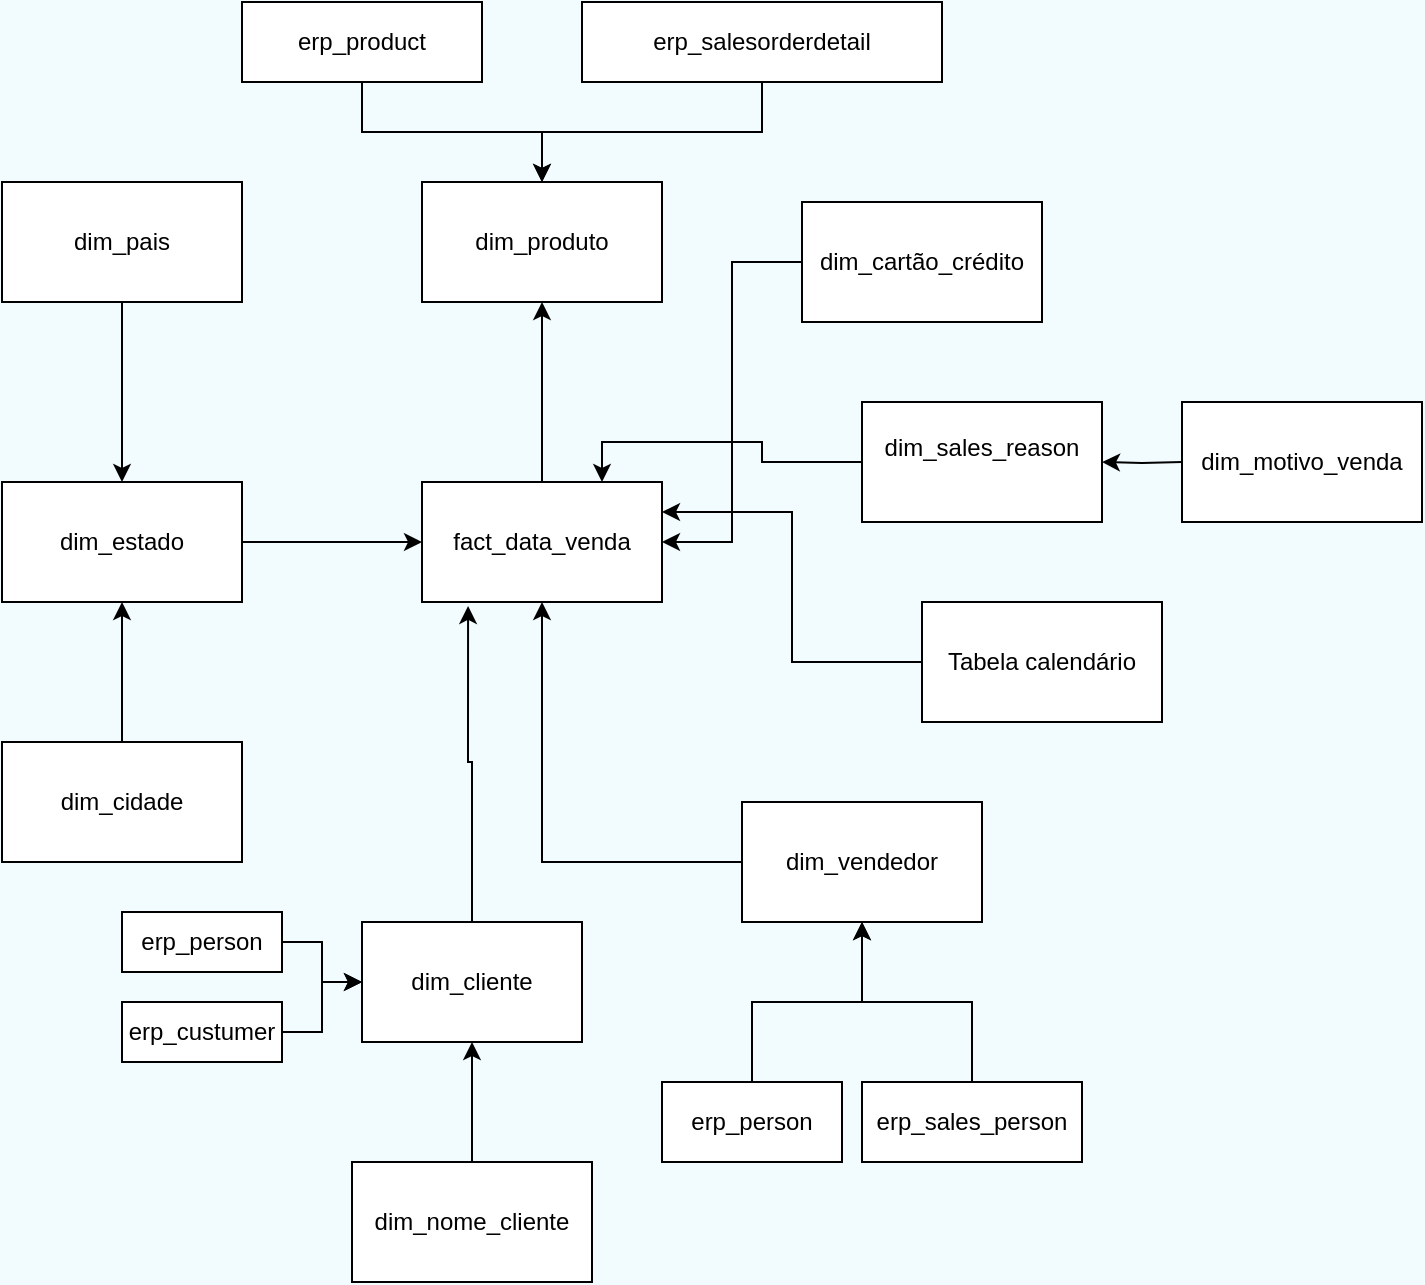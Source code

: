 <mxfile version="24.7.6">
  <diagram name="Page-1" id="5f0bae14-7c28-e335-631c-24af17079c00">
    <mxGraphModel dx="1687" dy="868" grid="1" gridSize="10" guides="1" tooltips="1" connect="1" arrows="1" fold="1" page="1" pageScale="1" pageWidth="1100" pageHeight="850" background="#F2FCFF" math="0" shadow="0">
      <root>
        <mxCell id="0" />
        <mxCell id="1" parent="0" />
        <mxCell id="myV66OYVbwijSao33VMG-17" value="" style="edgeStyle=orthogonalEdgeStyle;rounded=0;orthogonalLoop=1;jettySize=auto;html=1;" edge="1" parent="1" source="myV66OYVbwijSao33VMG-2" target="myV66OYVbwijSao33VMG-6">
          <mxGeometry relative="1" as="geometry" />
        </mxCell>
        <mxCell id="myV66OYVbwijSao33VMG-2" value="dim_estado" style="rounded=0;whiteSpace=wrap;html=1;" vertex="1" parent="1">
          <mxGeometry x="240" y="320" width="120" height="60" as="geometry" />
        </mxCell>
        <mxCell id="myV66OYVbwijSao33VMG-18" value="" style="edgeStyle=orthogonalEdgeStyle;rounded=0;orthogonalLoop=1;jettySize=auto;html=1;" edge="1" parent="1" source="myV66OYVbwijSao33VMG-3" target="myV66OYVbwijSao33VMG-2">
          <mxGeometry relative="1" as="geometry" />
        </mxCell>
        <mxCell id="myV66OYVbwijSao33VMG-3" value="dim_cidade" style="rounded=0;whiteSpace=wrap;html=1;" vertex="1" parent="1">
          <mxGeometry x="240" y="450" width="120" height="60" as="geometry" />
        </mxCell>
        <mxCell id="myV66OYVbwijSao33VMG-4" value="dim_cliente" style="rounded=0;whiteSpace=wrap;html=1;" vertex="1" parent="1">
          <mxGeometry x="420" y="540" width="110" height="60" as="geometry" />
        </mxCell>
        <mxCell id="myV66OYVbwijSao33VMG-32" style="edgeStyle=orthogonalEdgeStyle;rounded=0;orthogonalLoop=1;jettySize=auto;html=1;entryX=1;entryY=0.5;entryDx=0;entryDy=0;" edge="1" parent="1" source="myV66OYVbwijSao33VMG-5" target="myV66OYVbwijSao33VMG-6">
          <mxGeometry relative="1" as="geometry" />
        </mxCell>
        <mxCell id="myV66OYVbwijSao33VMG-5" value="dim_cartão_crédito" style="rounded=0;whiteSpace=wrap;html=1;" vertex="1" parent="1">
          <mxGeometry x="640" y="180" width="120" height="60" as="geometry" />
        </mxCell>
        <mxCell id="myV66OYVbwijSao33VMG-20" value="" style="edgeStyle=orthogonalEdgeStyle;rounded=0;orthogonalLoop=1;jettySize=auto;html=1;" edge="1" parent="1" source="myV66OYVbwijSao33VMG-6" target="myV66OYVbwijSao33VMG-10">
          <mxGeometry relative="1" as="geometry" />
        </mxCell>
        <mxCell id="myV66OYVbwijSao33VMG-6" value="fact_data_venda" style="rounded=0;whiteSpace=wrap;html=1;" vertex="1" parent="1">
          <mxGeometry x="450" y="320" width="120" height="60" as="geometry" />
        </mxCell>
        <mxCell id="myV66OYVbwijSao33VMG-31" style="edgeStyle=orthogonalEdgeStyle;rounded=0;orthogonalLoop=1;jettySize=auto;html=1;entryX=0.75;entryY=0;entryDx=0;entryDy=0;" edge="1" parent="1" source="myV66OYVbwijSao33VMG-7" target="myV66OYVbwijSao33VMG-6">
          <mxGeometry relative="1" as="geometry" />
        </mxCell>
        <mxCell id="myV66OYVbwijSao33VMG-7" value="dim_sales_reason&lt;div&gt;&lt;br&gt;&lt;/div&gt;" style="rounded=0;whiteSpace=wrap;html=1;" vertex="1" parent="1">
          <mxGeometry x="670" y="280" width="120" height="60" as="geometry" />
        </mxCell>
        <mxCell id="myV66OYVbwijSao33VMG-26" style="edgeStyle=orthogonalEdgeStyle;rounded=0;orthogonalLoop=1;jettySize=auto;html=1;" edge="1" parent="1" source="myV66OYVbwijSao33VMG-8" target="myV66OYVbwijSao33VMG-6">
          <mxGeometry relative="1" as="geometry" />
        </mxCell>
        <mxCell id="myV66OYVbwijSao33VMG-8" value="dim_vendedor" style="rounded=0;whiteSpace=wrap;html=1;" vertex="1" parent="1">
          <mxGeometry x="610" y="480" width="120" height="60" as="geometry" />
        </mxCell>
        <mxCell id="myV66OYVbwijSao33VMG-27" style="edgeStyle=orthogonalEdgeStyle;rounded=0;orthogonalLoop=1;jettySize=auto;html=1;entryX=1;entryY=0.25;entryDx=0;entryDy=0;" edge="1" parent="1" source="myV66OYVbwijSao33VMG-9" target="myV66OYVbwijSao33VMG-6">
          <mxGeometry relative="1" as="geometry" />
        </mxCell>
        <mxCell id="myV66OYVbwijSao33VMG-9" value="Tabela calendário" style="rounded=0;whiteSpace=wrap;html=1;" vertex="1" parent="1">
          <mxGeometry x="700" y="380" width="120" height="60" as="geometry" />
        </mxCell>
        <mxCell id="myV66OYVbwijSao33VMG-10" value="dim_produto" style="rounded=0;whiteSpace=wrap;html=1;" vertex="1" parent="1">
          <mxGeometry x="450" y="170" width="120" height="60" as="geometry" />
        </mxCell>
        <mxCell id="myV66OYVbwijSao33VMG-14" value="" style="edgeStyle=orthogonalEdgeStyle;rounded=0;orthogonalLoop=1;jettySize=auto;html=1;" edge="1" parent="1" source="myV66OYVbwijSao33VMG-11" target="myV66OYVbwijSao33VMG-2">
          <mxGeometry relative="1" as="geometry" />
        </mxCell>
        <mxCell id="myV66OYVbwijSao33VMG-11" value="dim_pais" style="rounded=0;whiteSpace=wrap;html=1;" vertex="1" parent="1">
          <mxGeometry x="240" y="170" width="120" height="60" as="geometry" />
        </mxCell>
        <mxCell id="myV66OYVbwijSao33VMG-22" value="" style="edgeStyle=orthogonalEdgeStyle;rounded=0;orthogonalLoop=1;jettySize=auto;html=1;" edge="1" parent="1" source="myV66OYVbwijSao33VMG-12" target="myV66OYVbwijSao33VMG-4">
          <mxGeometry relative="1" as="geometry" />
        </mxCell>
        <mxCell id="myV66OYVbwijSao33VMG-12" value="dim_nome_cliente" style="rounded=0;whiteSpace=wrap;html=1;" vertex="1" parent="1">
          <mxGeometry x="415" y="660" width="120" height="60" as="geometry" />
        </mxCell>
        <mxCell id="myV66OYVbwijSao33VMG-23" value="" style="edgeStyle=orthogonalEdgeStyle;rounded=0;orthogonalLoop=1;jettySize=auto;html=1;" edge="1" parent="1" target="myV66OYVbwijSao33VMG-7">
          <mxGeometry relative="1" as="geometry">
            <mxPoint x="830" y="310" as="sourcePoint" />
          </mxGeometry>
        </mxCell>
        <mxCell id="myV66OYVbwijSao33VMG-13" value="&lt;div&gt;dim_motivo_venda&lt;/div&gt;" style="rounded=0;whiteSpace=wrap;html=1;" vertex="1" parent="1">
          <mxGeometry x="830" y="280" width="120" height="60" as="geometry" />
        </mxCell>
        <mxCell id="myV66OYVbwijSao33VMG-35" style="edgeStyle=orthogonalEdgeStyle;rounded=0;orthogonalLoop=1;jettySize=auto;html=1;entryX=0.192;entryY=1.033;entryDx=0;entryDy=0;entryPerimeter=0;" edge="1" parent="1" source="myV66OYVbwijSao33VMG-4" target="myV66OYVbwijSao33VMG-6">
          <mxGeometry relative="1" as="geometry" />
        </mxCell>
        <mxCell id="myV66OYVbwijSao33VMG-49" style="edgeStyle=orthogonalEdgeStyle;rounded=0;orthogonalLoop=1;jettySize=auto;html=1;entryX=0.5;entryY=0;entryDx=0;entryDy=0;" edge="1" parent="1" source="myV66OYVbwijSao33VMG-36" target="myV66OYVbwijSao33VMG-10">
          <mxGeometry relative="1" as="geometry" />
        </mxCell>
        <mxCell id="myV66OYVbwijSao33VMG-36" value="erp_product" style="rounded=0;whiteSpace=wrap;html=1;" vertex="1" parent="1">
          <mxGeometry x="360" y="80" width="120" height="40" as="geometry" />
        </mxCell>
        <mxCell id="myV66OYVbwijSao33VMG-51" style="edgeStyle=orthogonalEdgeStyle;rounded=0;orthogonalLoop=1;jettySize=auto;html=1;entryX=0.5;entryY=0;entryDx=0;entryDy=0;" edge="1" parent="1" source="myV66OYVbwijSao33VMG-37" target="myV66OYVbwijSao33VMG-10">
          <mxGeometry relative="1" as="geometry" />
        </mxCell>
        <mxCell id="myV66OYVbwijSao33VMG-37" value="erp_salesorderdetail" style="rounded=0;whiteSpace=wrap;html=1;" vertex="1" parent="1">
          <mxGeometry x="530" y="80" width="180" height="40" as="geometry" />
        </mxCell>
        <mxCell id="myV66OYVbwijSao33VMG-55" style="edgeStyle=orthogonalEdgeStyle;rounded=0;orthogonalLoop=1;jettySize=auto;html=1;entryX=0.5;entryY=1;entryDx=0;entryDy=0;" edge="1" parent="1" source="myV66OYVbwijSao33VMG-52" target="myV66OYVbwijSao33VMG-8">
          <mxGeometry relative="1" as="geometry" />
        </mxCell>
        <mxCell id="myV66OYVbwijSao33VMG-52" value="erp_person" style="rounded=0;whiteSpace=wrap;html=1;" vertex="1" parent="1">
          <mxGeometry x="570" y="620" width="90" height="40" as="geometry" />
        </mxCell>
        <mxCell id="myV66OYVbwijSao33VMG-64" style="edgeStyle=orthogonalEdgeStyle;rounded=0;orthogonalLoop=1;jettySize=auto;html=1;" edge="1" parent="1" source="myV66OYVbwijSao33VMG-53" target="myV66OYVbwijSao33VMG-8">
          <mxGeometry relative="1" as="geometry" />
        </mxCell>
        <mxCell id="myV66OYVbwijSao33VMG-53" value="erp_sales_person" style="rounded=0;whiteSpace=wrap;html=1;" vertex="1" parent="1">
          <mxGeometry x="670" y="620" width="110" height="40" as="geometry" />
        </mxCell>
        <mxCell id="myV66OYVbwijSao33VMG-62" value="" style="edgeStyle=orthogonalEdgeStyle;rounded=0;orthogonalLoop=1;jettySize=auto;html=1;" edge="1" parent="1" source="myV66OYVbwijSao33VMG-59" target="myV66OYVbwijSao33VMG-4">
          <mxGeometry relative="1" as="geometry" />
        </mxCell>
        <mxCell id="myV66OYVbwijSao33VMG-59" value="erp_person" style="rounded=0;whiteSpace=wrap;html=1;" vertex="1" parent="1">
          <mxGeometry x="300" y="535" width="80" height="30" as="geometry" />
        </mxCell>
        <mxCell id="myV66OYVbwijSao33VMG-63" value="" style="edgeStyle=orthogonalEdgeStyle;rounded=0;orthogonalLoop=1;jettySize=auto;html=1;" edge="1" parent="1" source="myV66OYVbwijSao33VMG-60" target="myV66OYVbwijSao33VMG-4">
          <mxGeometry relative="1" as="geometry" />
        </mxCell>
        <mxCell id="myV66OYVbwijSao33VMG-60" value="erp_custumer" style="rounded=0;whiteSpace=wrap;html=1;" vertex="1" parent="1">
          <mxGeometry x="300" y="580" width="80" height="30" as="geometry" />
        </mxCell>
      </root>
    </mxGraphModel>
  </diagram>
</mxfile>
